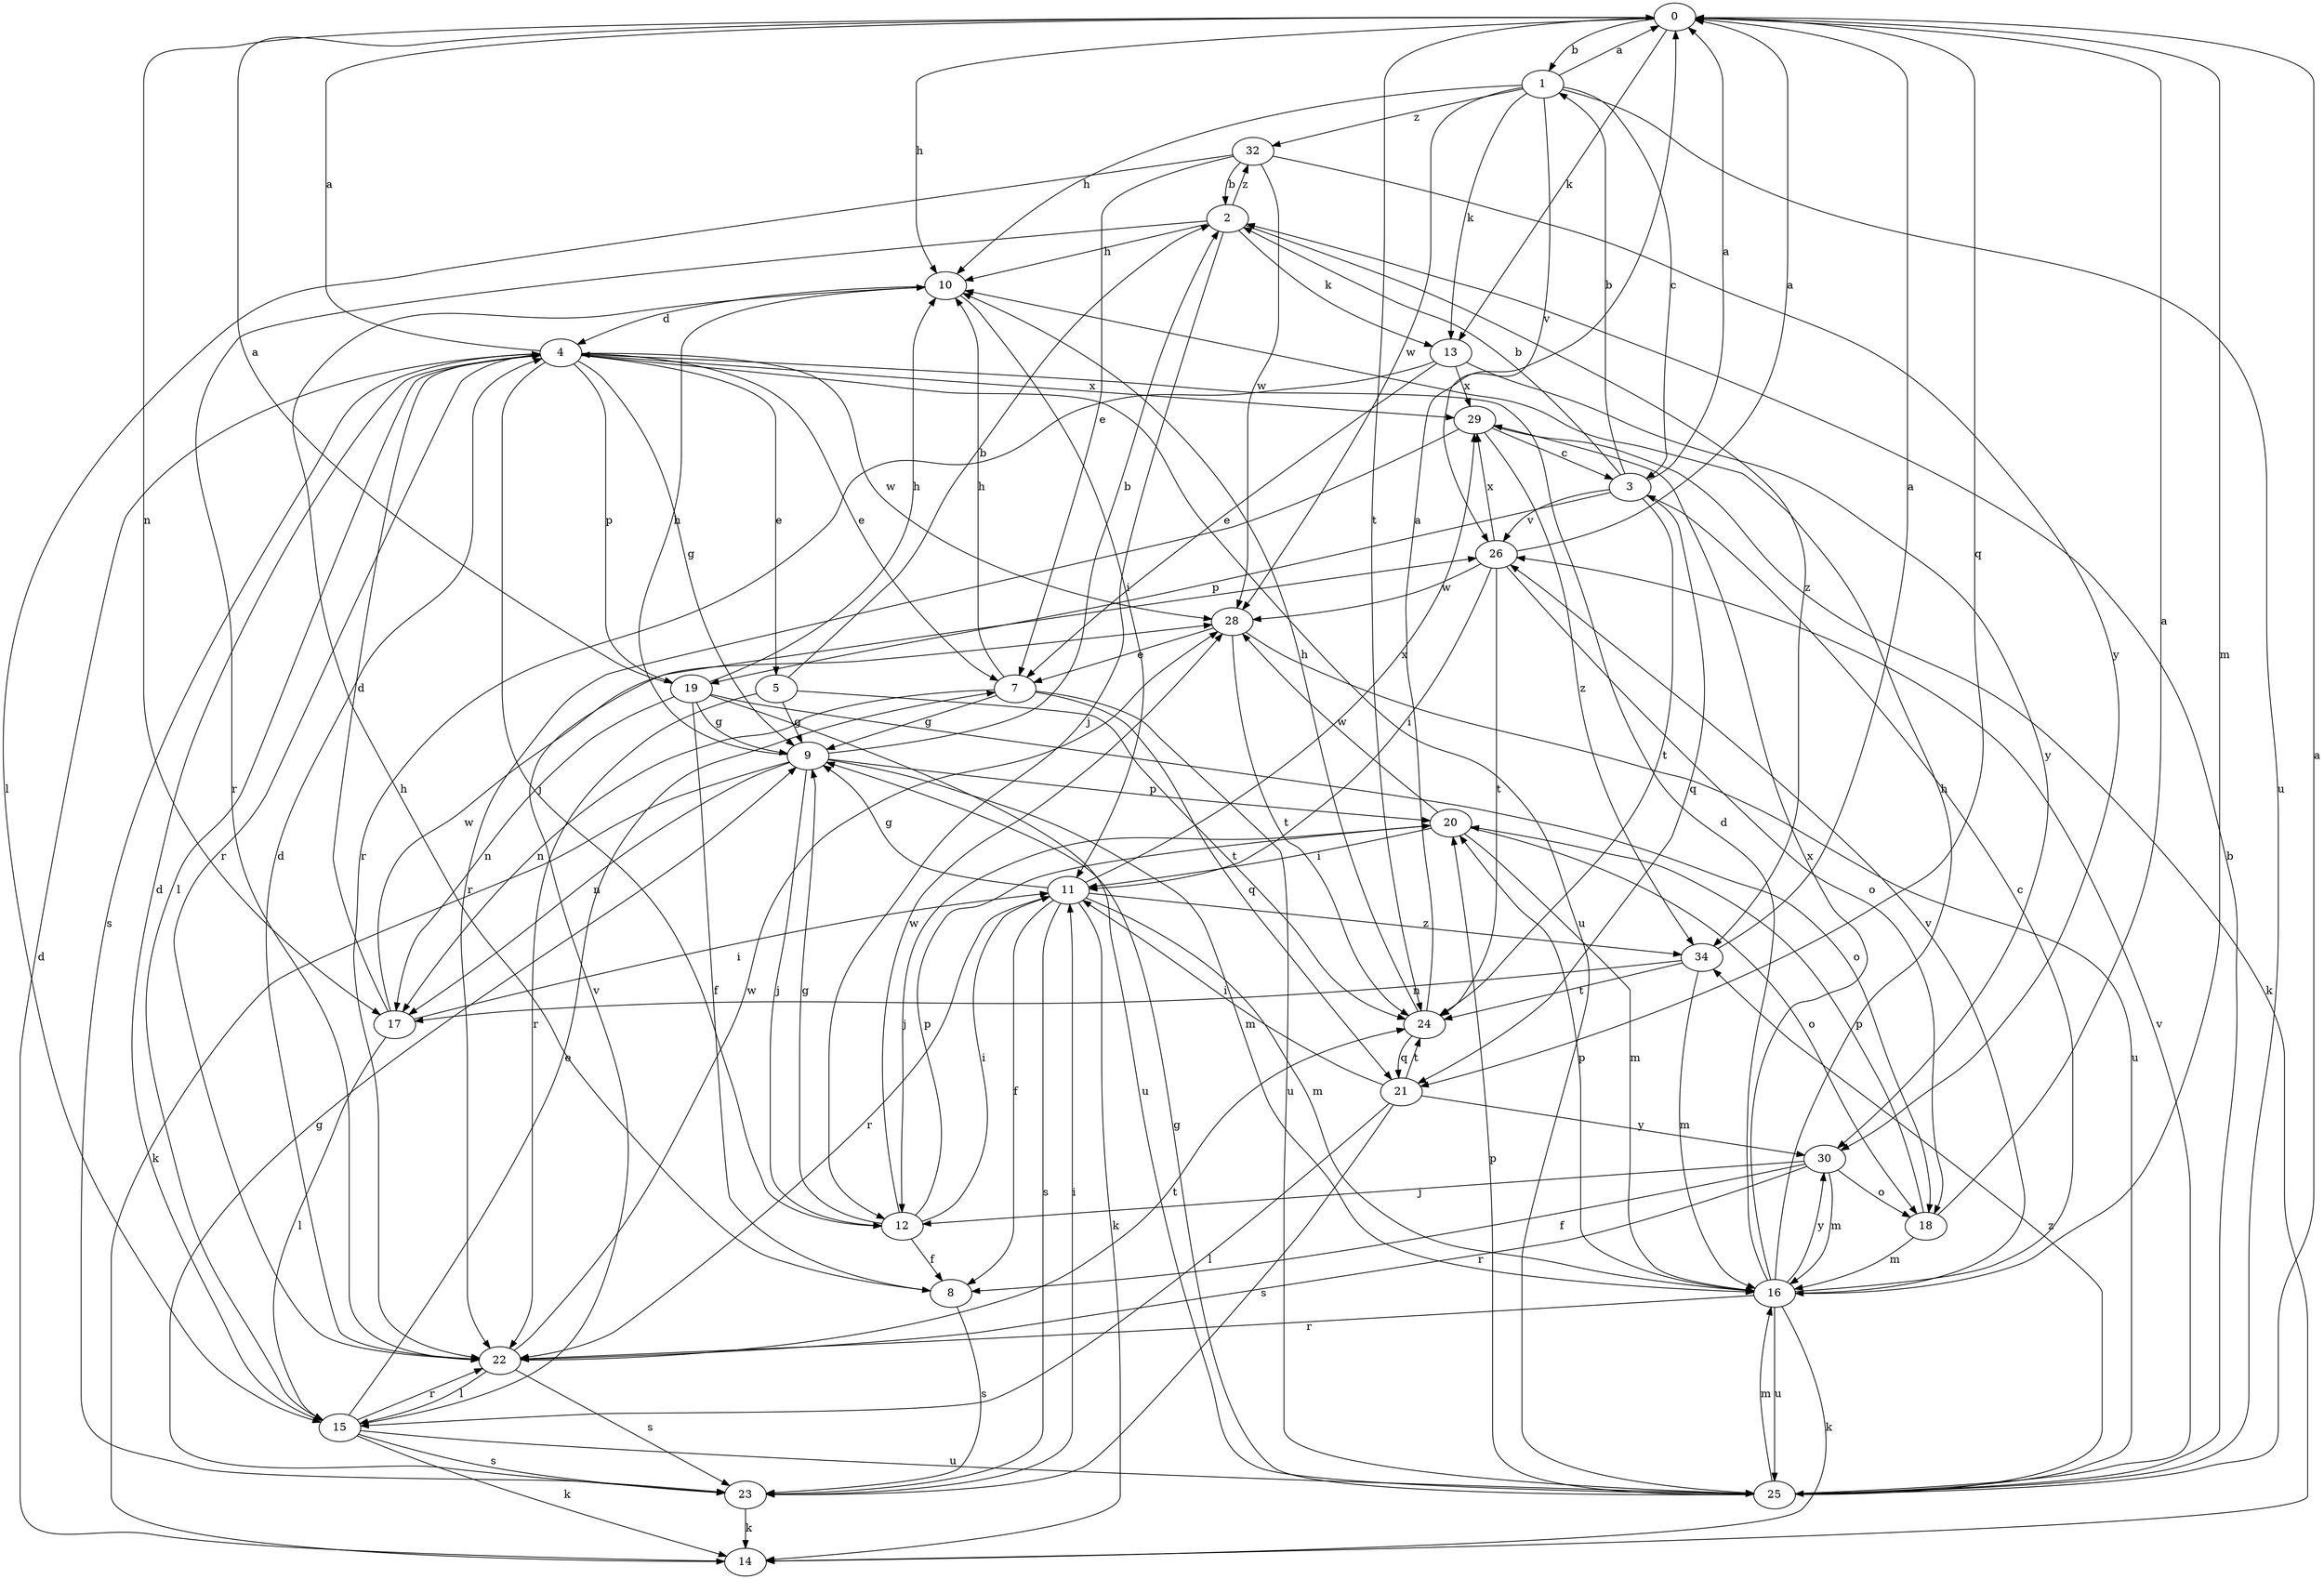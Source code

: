 strict digraph  {
0;
1;
2;
3;
4;
5;
7;
8;
9;
10;
11;
12;
13;
14;
15;
16;
17;
18;
19;
20;
21;
22;
23;
24;
25;
26;
28;
29;
30;
32;
34;
0 -> 1  [label=b];
0 -> 10  [label=h];
0 -> 13  [label=k];
0 -> 16  [label=m];
0 -> 17  [label=n];
0 -> 21  [label=q];
0 -> 24  [label=t];
1 -> 0  [label=a];
1 -> 3  [label=c];
1 -> 10  [label=h];
1 -> 13  [label=k];
1 -> 25  [label=u];
1 -> 26  [label=v];
1 -> 28  [label=w];
1 -> 32  [label=z];
2 -> 10  [label=h];
2 -> 12  [label=j];
2 -> 13  [label=k];
2 -> 22  [label=r];
2 -> 32  [label=z];
2 -> 34  [label=z];
3 -> 0  [label=a];
3 -> 1  [label=b];
3 -> 2  [label=b];
3 -> 19  [label=p];
3 -> 21  [label=q];
3 -> 24  [label=t];
3 -> 26  [label=v];
4 -> 0  [label=a];
4 -> 5  [label=e];
4 -> 7  [label=e];
4 -> 9  [label=g];
4 -> 12  [label=j];
4 -> 15  [label=l];
4 -> 19  [label=p];
4 -> 22  [label=r];
4 -> 23  [label=s];
4 -> 25  [label=u];
4 -> 28  [label=w];
4 -> 29  [label=x];
5 -> 2  [label=b];
5 -> 9  [label=g];
5 -> 22  [label=r];
5 -> 24  [label=t];
7 -> 9  [label=g];
7 -> 10  [label=h];
7 -> 17  [label=n];
7 -> 21  [label=q];
7 -> 25  [label=u];
8 -> 10  [label=h];
8 -> 23  [label=s];
9 -> 2  [label=b];
9 -> 10  [label=h];
9 -> 12  [label=j];
9 -> 14  [label=k];
9 -> 16  [label=m];
9 -> 17  [label=n];
9 -> 20  [label=p];
10 -> 4  [label=d];
10 -> 11  [label=i];
11 -> 8  [label=f];
11 -> 9  [label=g];
11 -> 14  [label=k];
11 -> 16  [label=m];
11 -> 22  [label=r];
11 -> 23  [label=s];
11 -> 29  [label=x];
11 -> 34  [label=z];
12 -> 8  [label=f];
12 -> 9  [label=g];
12 -> 11  [label=i];
12 -> 20  [label=p];
12 -> 28  [label=w];
13 -> 7  [label=e];
13 -> 22  [label=r];
13 -> 29  [label=x];
13 -> 30  [label=y];
14 -> 4  [label=d];
15 -> 4  [label=d];
15 -> 7  [label=e];
15 -> 14  [label=k];
15 -> 22  [label=r];
15 -> 23  [label=s];
15 -> 25  [label=u];
15 -> 26  [label=v];
16 -> 3  [label=c];
16 -> 4  [label=d];
16 -> 10  [label=h];
16 -> 14  [label=k];
16 -> 20  [label=p];
16 -> 22  [label=r];
16 -> 25  [label=u];
16 -> 26  [label=v];
16 -> 29  [label=x];
16 -> 30  [label=y];
17 -> 4  [label=d];
17 -> 11  [label=i];
17 -> 15  [label=l];
17 -> 28  [label=w];
18 -> 0  [label=a];
18 -> 16  [label=m];
18 -> 20  [label=p];
19 -> 0  [label=a];
19 -> 8  [label=f];
19 -> 9  [label=g];
19 -> 10  [label=h];
19 -> 17  [label=n];
19 -> 18  [label=o];
19 -> 25  [label=u];
20 -> 11  [label=i];
20 -> 12  [label=j];
20 -> 16  [label=m];
20 -> 18  [label=o];
20 -> 28  [label=w];
21 -> 11  [label=i];
21 -> 15  [label=l];
21 -> 23  [label=s];
21 -> 24  [label=t];
21 -> 30  [label=y];
22 -> 4  [label=d];
22 -> 15  [label=l];
22 -> 23  [label=s];
22 -> 24  [label=t];
22 -> 28  [label=w];
23 -> 9  [label=g];
23 -> 11  [label=i];
23 -> 14  [label=k];
24 -> 0  [label=a];
24 -> 10  [label=h];
24 -> 21  [label=q];
25 -> 0  [label=a];
25 -> 2  [label=b];
25 -> 9  [label=g];
25 -> 16  [label=m];
25 -> 20  [label=p];
25 -> 26  [label=v];
25 -> 34  [label=z];
26 -> 0  [label=a];
26 -> 11  [label=i];
26 -> 18  [label=o];
26 -> 24  [label=t];
26 -> 28  [label=w];
26 -> 29  [label=x];
28 -> 7  [label=e];
28 -> 24  [label=t];
28 -> 25  [label=u];
29 -> 3  [label=c];
29 -> 14  [label=k];
29 -> 22  [label=r];
29 -> 34  [label=z];
30 -> 8  [label=f];
30 -> 12  [label=j];
30 -> 16  [label=m];
30 -> 18  [label=o];
30 -> 22  [label=r];
32 -> 2  [label=b];
32 -> 7  [label=e];
32 -> 15  [label=l];
32 -> 28  [label=w];
32 -> 30  [label=y];
34 -> 0  [label=a];
34 -> 16  [label=m];
34 -> 17  [label=n];
34 -> 24  [label=t];
}
